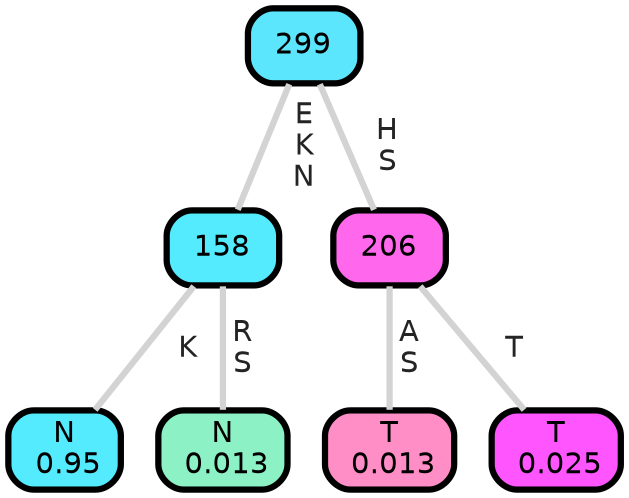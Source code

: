 graph Tree {
node [shape=box, style="filled, rounded",color="black",penwidth="3",fontcolor="black",                 fontname=helvetica] ;
graph [ranksep="0 equally", splines=straight,                 bgcolor=transparent, dpi=200] ;
edge [fontname=helvetica, fontweight=bold,fontcolor=grey14,color=lightgray] ;
0 [label="N
 0.95", fillcolor="#55ebff"] ;
1 [label="158", fillcolor="#55ebfe"] ;
2 [label="N
 0.013", fillcolor="#8df1c6"] ;
3 [label="299", fillcolor="#5ce6fd"] ;
4 [label="T
 0.013", fillcolor="#ff8dc6"] ;
5 [label="206", fillcolor="#ff67ec"] ;
6 [label="T
 0.025", fillcolor="#ff55ff"] ;
1 -- 0 [label=" K",penwidth=3] ;
1 -- 2 [label=" R\n S",penwidth=3] ;
3 -- 1 [label=" E\n K\n N",penwidth=3] ;
3 -- 5 [label=" H\n S",penwidth=3] ;
5 -- 4 [label=" A\n S",penwidth=3] ;
5 -- 6 [label=" T",penwidth=3] ;
{rank = same;}}
